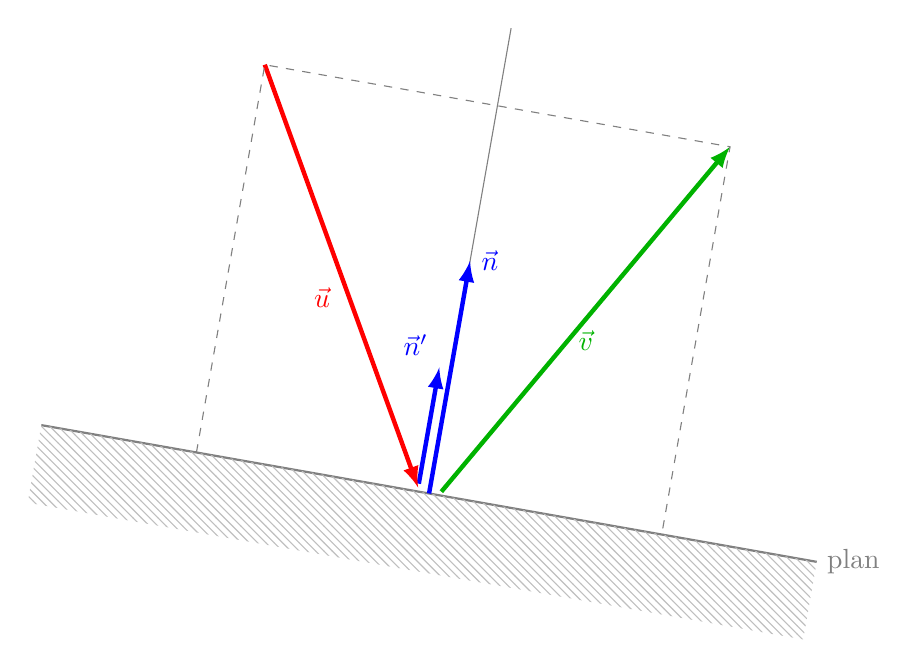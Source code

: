 \begin{tikzpicture}[scale=1]
\usetikzlibrary{patterns}
\begin{scope}[rotate=-10]

\draw[gray] (0,0)--(0,6);
\draw[gray, thick] (-5,0)--(5,0) node[right]{plan};
\fill[pattern=north west lines, pattern color=gray!50] (-5,0) rectangle (5,-1);

\coordinate (P) at (0,3);
\draw[->,>=latex,blue,ultra thick] (0,0) to  (P)node[right]{$\vec n$};


\draw[->,>=latex,blue,ultra thick] (-0.15,0.1) to  ++(0,1.5)node[above left]{$\vec n'$};

\coordinate (Q) at (-3,5);
\draw[->,>=latex,red,ultra thick] (Q) to node[midway,below left]{$\vec u$} (-0.15,0.05);

\coordinate (QQ) at (3,5);
\draw[->,>=latex,green!70!black,ultra thick] (0.15,0.05) to node[midway,below]{$\vec v$} (QQ);

\draw[gray,dashed] (-3,0) -- (-3,5)--(3,5)--(3,0);

\end{scope}

\end{tikzpicture}
